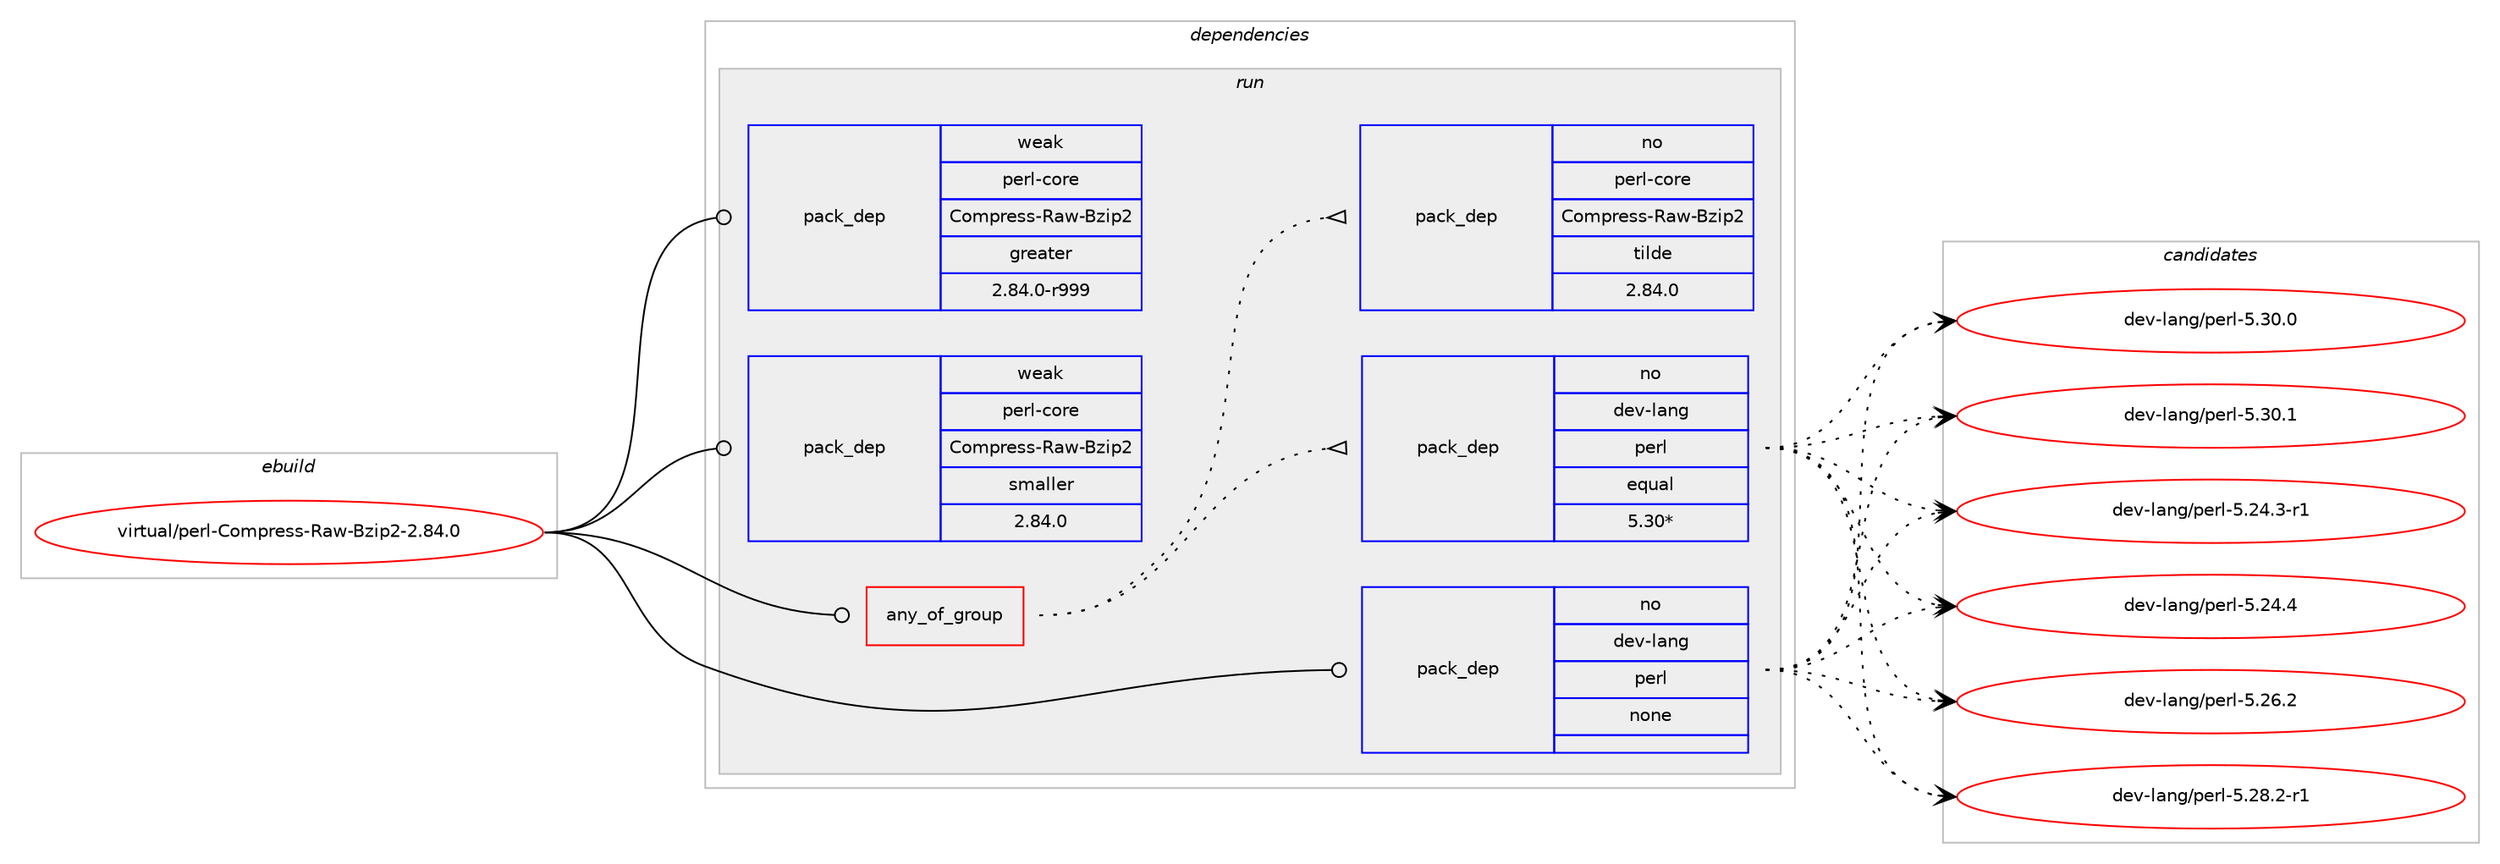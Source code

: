 digraph prolog {

# *************
# Graph options
# *************

newrank=true;
concentrate=true;
compound=true;
graph [rankdir=LR,fontname=Helvetica,fontsize=10,ranksep=1.5];#, ranksep=2.5, nodesep=0.2];
edge  [arrowhead=vee];
node  [fontname=Helvetica,fontsize=10];

# **********
# The ebuild
# **********

subgraph cluster_leftcol {
color=gray;
rank=same;
label=<<i>ebuild</i>>;
id [label="virtual/perl-Compress-Raw-Bzip2-2.84.0", color=red, width=4, href="../virtual/perl-Compress-Raw-Bzip2-2.84.0.svg"];
}

# ****************
# The dependencies
# ****************

subgraph cluster_midcol {
color=gray;
label=<<i>dependencies</i>>;
subgraph cluster_compile {
fillcolor="#eeeeee";
style=filled;
label=<<i>compile</i>>;
}
subgraph cluster_compileandrun {
fillcolor="#eeeeee";
style=filled;
label=<<i>compile and run</i>>;
}
subgraph cluster_run {
fillcolor="#eeeeee";
style=filled;
label=<<i>run</i>>;
subgraph any15407 {
dependency900839 [label=<<TABLE BORDER="0" CELLBORDER="1" CELLSPACING="0" CELLPADDING="4"><TR><TD CELLPADDING="10">any_of_group</TD></TR></TABLE>>, shape=none, color=red];subgraph pack668481 {
dependency900840 [label=<<TABLE BORDER="0" CELLBORDER="1" CELLSPACING="0" CELLPADDING="4" WIDTH="220"><TR><TD ROWSPAN="6" CELLPADDING="30">pack_dep</TD></TR><TR><TD WIDTH="110">no</TD></TR><TR><TD>dev-lang</TD></TR><TR><TD>perl</TD></TR><TR><TD>equal</TD></TR><TR><TD>5.30*</TD></TR></TABLE>>, shape=none, color=blue];
}
dependency900839:e -> dependency900840:w [weight=20,style="dotted",arrowhead="oinv"];
subgraph pack668482 {
dependency900841 [label=<<TABLE BORDER="0" CELLBORDER="1" CELLSPACING="0" CELLPADDING="4" WIDTH="220"><TR><TD ROWSPAN="6" CELLPADDING="30">pack_dep</TD></TR><TR><TD WIDTH="110">no</TD></TR><TR><TD>perl-core</TD></TR><TR><TD>Compress-Raw-Bzip2</TD></TR><TR><TD>tilde</TD></TR><TR><TD>2.84.0</TD></TR></TABLE>>, shape=none, color=blue];
}
dependency900839:e -> dependency900841:w [weight=20,style="dotted",arrowhead="oinv"];
}
id:e -> dependency900839:w [weight=20,style="solid",arrowhead="odot"];
subgraph pack668483 {
dependency900842 [label=<<TABLE BORDER="0" CELLBORDER="1" CELLSPACING="0" CELLPADDING="4" WIDTH="220"><TR><TD ROWSPAN="6" CELLPADDING="30">pack_dep</TD></TR><TR><TD WIDTH="110">no</TD></TR><TR><TD>dev-lang</TD></TR><TR><TD>perl</TD></TR><TR><TD>none</TD></TR><TR><TD></TD></TR></TABLE>>, shape=none, color=blue];
}
id:e -> dependency900842:w [weight=20,style="solid",arrowhead="odot"];
subgraph pack668484 {
dependency900843 [label=<<TABLE BORDER="0" CELLBORDER="1" CELLSPACING="0" CELLPADDING="4" WIDTH="220"><TR><TD ROWSPAN="6" CELLPADDING="30">pack_dep</TD></TR><TR><TD WIDTH="110">weak</TD></TR><TR><TD>perl-core</TD></TR><TR><TD>Compress-Raw-Bzip2</TD></TR><TR><TD>greater</TD></TR><TR><TD>2.84.0-r999</TD></TR></TABLE>>, shape=none, color=blue];
}
id:e -> dependency900843:w [weight=20,style="solid",arrowhead="odot"];
subgraph pack668485 {
dependency900844 [label=<<TABLE BORDER="0" CELLBORDER="1" CELLSPACING="0" CELLPADDING="4" WIDTH="220"><TR><TD ROWSPAN="6" CELLPADDING="30">pack_dep</TD></TR><TR><TD WIDTH="110">weak</TD></TR><TR><TD>perl-core</TD></TR><TR><TD>Compress-Raw-Bzip2</TD></TR><TR><TD>smaller</TD></TR><TR><TD>2.84.0</TD></TR></TABLE>>, shape=none, color=blue];
}
id:e -> dependency900844:w [weight=20,style="solid",arrowhead="odot"];
}
}

# **************
# The candidates
# **************

subgraph cluster_choices {
rank=same;
color=gray;
label=<<i>candidates</i>>;

subgraph choice668481 {
color=black;
nodesep=1;
choice100101118451089711010347112101114108455346505246514511449 [label="dev-lang/perl-5.24.3-r1", color=red, width=4,href="../dev-lang/perl-5.24.3-r1.svg"];
choice10010111845108971101034711210111410845534650524652 [label="dev-lang/perl-5.24.4", color=red, width=4,href="../dev-lang/perl-5.24.4.svg"];
choice10010111845108971101034711210111410845534650544650 [label="dev-lang/perl-5.26.2", color=red, width=4,href="../dev-lang/perl-5.26.2.svg"];
choice100101118451089711010347112101114108455346505646504511449 [label="dev-lang/perl-5.28.2-r1", color=red, width=4,href="../dev-lang/perl-5.28.2-r1.svg"];
choice10010111845108971101034711210111410845534651484648 [label="dev-lang/perl-5.30.0", color=red, width=4,href="../dev-lang/perl-5.30.0.svg"];
choice10010111845108971101034711210111410845534651484649 [label="dev-lang/perl-5.30.1", color=red, width=4,href="../dev-lang/perl-5.30.1.svg"];
dependency900840:e -> choice100101118451089711010347112101114108455346505246514511449:w [style=dotted,weight="100"];
dependency900840:e -> choice10010111845108971101034711210111410845534650524652:w [style=dotted,weight="100"];
dependency900840:e -> choice10010111845108971101034711210111410845534650544650:w [style=dotted,weight="100"];
dependency900840:e -> choice100101118451089711010347112101114108455346505646504511449:w [style=dotted,weight="100"];
dependency900840:e -> choice10010111845108971101034711210111410845534651484648:w [style=dotted,weight="100"];
dependency900840:e -> choice10010111845108971101034711210111410845534651484649:w [style=dotted,weight="100"];
}
subgraph choice668482 {
color=black;
nodesep=1;
}
subgraph choice668483 {
color=black;
nodesep=1;
choice100101118451089711010347112101114108455346505246514511449 [label="dev-lang/perl-5.24.3-r1", color=red, width=4,href="../dev-lang/perl-5.24.3-r1.svg"];
choice10010111845108971101034711210111410845534650524652 [label="dev-lang/perl-5.24.4", color=red, width=4,href="../dev-lang/perl-5.24.4.svg"];
choice10010111845108971101034711210111410845534650544650 [label="dev-lang/perl-5.26.2", color=red, width=4,href="../dev-lang/perl-5.26.2.svg"];
choice100101118451089711010347112101114108455346505646504511449 [label="dev-lang/perl-5.28.2-r1", color=red, width=4,href="../dev-lang/perl-5.28.2-r1.svg"];
choice10010111845108971101034711210111410845534651484648 [label="dev-lang/perl-5.30.0", color=red, width=4,href="../dev-lang/perl-5.30.0.svg"];
choice10010111845108971101034711210111410845534651484649 [label="dev-lang/perl-5.30.1", color=red, width=4,href="../dev-lang/perl-5.30.1.svg"];
dependency900842:e -> choice100101118451089711010347112101114108455346505246514511449:w [style=dotted,weight="100"];
dependency900842:e -> choice10010111845108971101034711210111410845534650524652:w [style=dotted,weight="100"];
dependency900842:e -> choice10010111845108971101034711210111410845534650544650:w [style=dotted,weight="100"];
dependency900842:e -> choice100101118451089711010347112101114108455346505646504511449:w [style=dotted,weight="100"];
dependency900842:e -> choice10010111845108971101034711210111410845534651484648:w [style=dotted,weight="100"];
dependency900842:e -> choice10010111845108971101034711210111410845534651484649:w [style=dotted,weight="100"];
}
subgraph choice668484 {
color=black;
nodesep=1;
}
subgraph choice668485 {
color=black;
nodesep=1;
}
}

}
